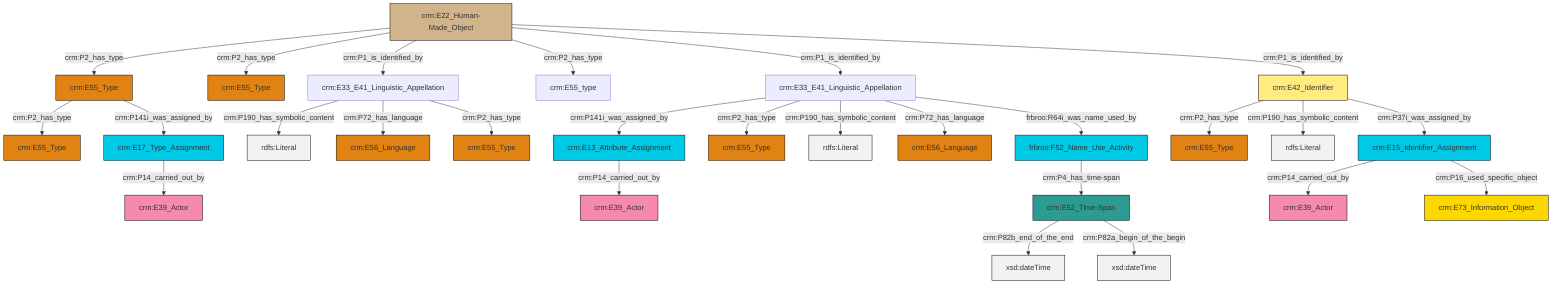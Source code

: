 graph TD
classDef Literal fill:#f2f2f2,stroke:#000000;
classDef CRM_Entity fill:#FFFFFF,stroke:#000000;
classDef Temporal_Entity fill:#00C9E6, stroke:#000000;
classDef Type fill:#E18312, stroke:#000000;
classDef Time-Span fill:#2C9C91, stroke:#000000;
classDef Appellation fill:#FFEB7F, stroke:#000000;
classDef Place fill:#008836, stroke:#000000;
classDef Persistent_Item fill:#B266B2, stroke:#000000;
classDef Conceptual_Object fill:#FFD700, stroke:#000000;
classDef Physical_Thing fill:#D2B48C, stroke:#000000;
classDef Actor fill:#f58aad, stroke:#000000;
classDef PC_Classes fill:#4ce600, stroke:#000000;
classDef Multi fill:#cccccc,stroke:#000000;

2["crm:E55_Type"]:::Type -->|crm:P2_has_type| 3["crm:E55_Type"]:::Type
8["crm:E33_E41_Linguistic_Appellation"]:::Default -->|crm:P190_has_symbolic_content| 9[rdfs:Literal]:::Literal
12["crm:E15_Identifier_Assignment"]:::Temporal_Entity -->|crm:P14_carried_out_by| 15["crm:E39_Actor"]:::Actor
18["crm:E22_Human-Made_Object"]:::Physical_Thing -->|crm:P2_has_type| 2["crm:E55_Type"]:::Type
8["crm:E33_E41_Linguistic_Appellation"]:::Default -->|crm:P72_has_language| 19["crm:E56_Language"]:::Type
2["crm:E55_Type"]:::Type -->|crm:P141i_was_assigned_by| 0["crm:E17_Type_Assignment"]:::Temporal_Entity
25["crm:E42_Identifier"]:::Appellation -->|crm:P2_has_type| 10["crm:E55_Type"]:::Type
8["crm:E33_E41_Linguistic_Appellation"]:::Default -->|crm:P2_has_type| 6["crm:E55_Type"]:::Type
18["crm:E22_Human-Made_Object"]:::Physical_Thing -->|crm:P2_has_type| 26["crm:E55_Type"]:::Type
25["crm:E42_Identifier"]:::Appellation -->|crm:P190_has_symbolic_content| 31[rdfs:Literal]:::Literal
22["crm:E52_Time-Span"]:::Time-Span -->|crm:P82b_end_of_the_end| 32[xsd:dateTime]:::Literal
25["crm:E42_Identifier"]:::Appellation -->|crm:P37i_was_assigned_by| 12["crm:E15_Identifier_Assignment"]:::Temporal_Entity
18["crm:E22_Human-Made_Object"]:::Physical_Thing -->|crm:P1_is_identified_by| 8["crm:E33_E41_Linguistic_Appellation"]:::Default
16["crm:E33_E41_Linguistic_Appellation"]:::Default -->|crm:P141i_was_assigned_by| 27["crm:E13_Attribute_Assignment"]:::Temporal_Entity
16["crm:E33_E41_Linguistic_Appellation"]:::Default -->|crm:P2_has_type| 35["crm:E55_Type"]:::Type
12["crm:E15_Identifier_Assignment"]:::Temporal_Entity -->|crm:P16_used_specific_object| 39["crm:E73_Information_Object"]:::Conceptual_Object
18["crm:E22_Human-Made_Object"]:::Physical_Thing -->|crm:P2_has_type| 4["crm:E55_type"]:::Default
40["frbroo:F52_Name_Use_Activity"]:::Temporal_Entity -->|crm:P4_has_time-span| 22["crm:E52_Time-Span"]:::Time-Span
22["crm:E52_Time-Span"]:::Time-Span -->|crm:P82a_begin_of_the_begin| 42[xsd:dateTime]:::Literal
27["crm:E13_Attribute_Assignment"]:::Temporal_Entity -->|crm:P14_carried_out_by| 33["crm:E39_Actor"]:::Actor
16["crm:E33_E41_Linguistic_Appellation"]:::Default -->|crm:P190_has_symbolic_content| 44[rdfs:Literal]:::Literal
18["crm:E22_Human-Made_Object"]:::Physical_Thing -->|crm:P1_is_identified_by| 16["crm:E33_E41_Linguistic_Appellation"]:::Default
18["crm:E22_Human-Made_Object"]:::Physical_Thing -->|crm:P1_is_identified_by| 25["crm:E42_Identifier"]:::Appellation
16["crm:E33_E41_Linguistic_Appellation"]:::Default -->|crm:P72_has_language| 46["crm:E56_Language"]:::Type
0["crm:E17_Type_Assignment"]:::Temporal_Entity -->|crm:P14_carried_out_by| 20["crm:E39_Actor"]:::Actor
16["crm:E33_E41_Linguistic_Appellation"]:::Default -->|frbroo:R64i_was_name_used_by| 40["frbroo:F52_Name_Use_Activity"]:::Temporal_Entity
